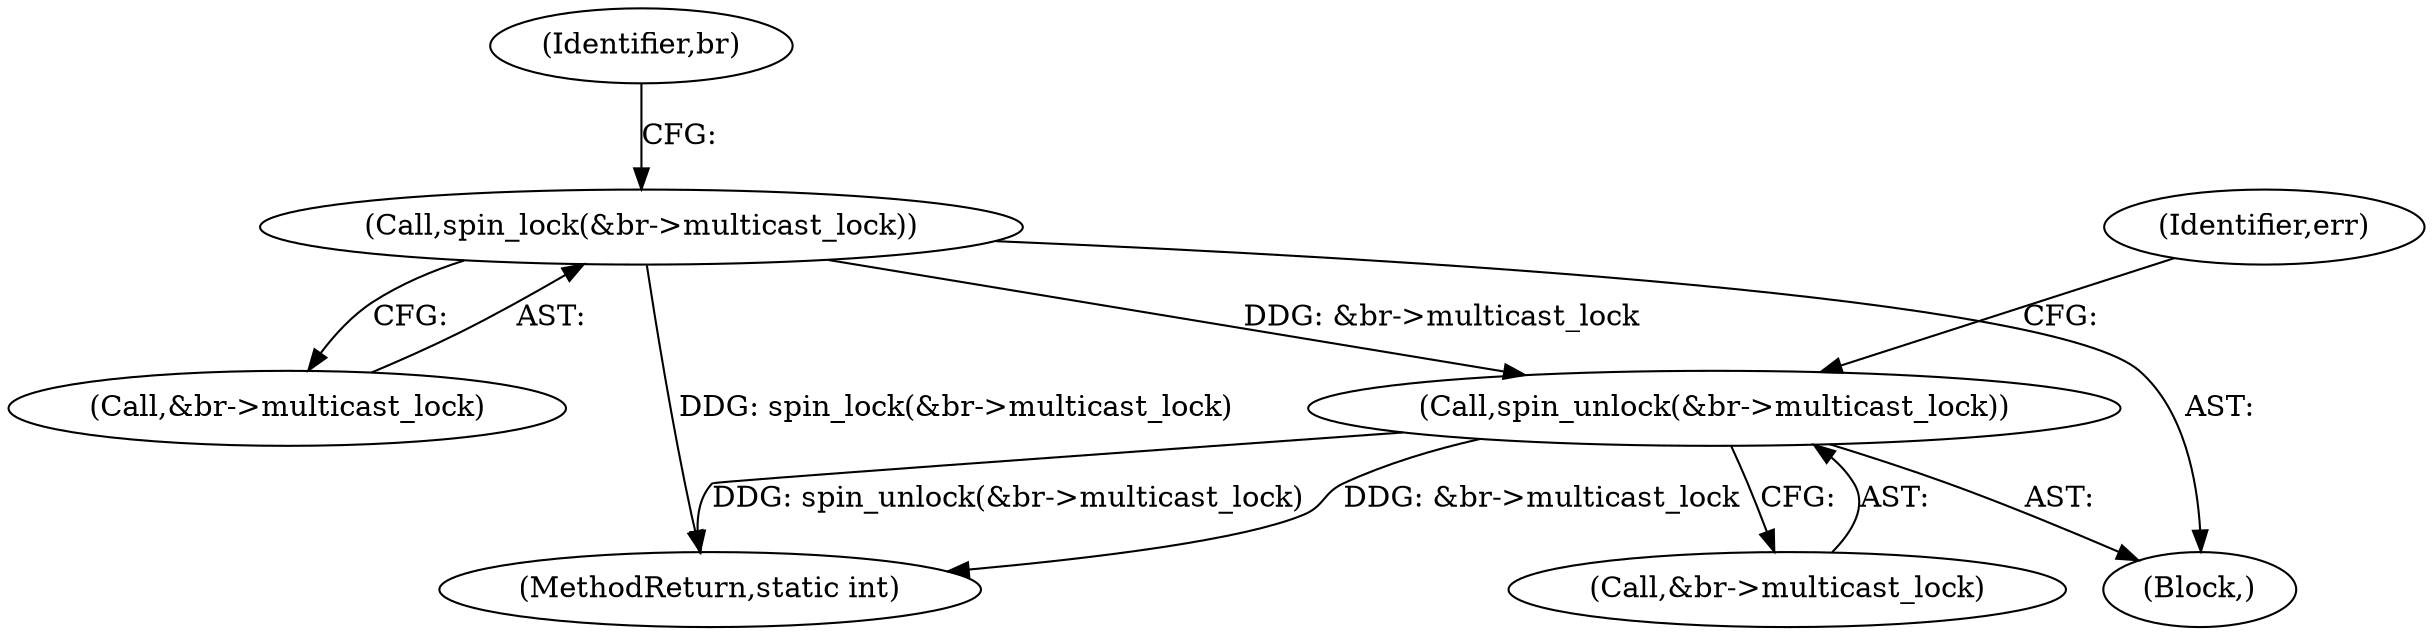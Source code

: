 digraph "0_linux_6b0d6a9b4296fa16a28d10d416db7a770fc03287@pointer" {
"1000297" [label="(Call,spin_unlock(&br->multicast_lock))"];
"1000113" [label="(Call,spin_lock(&br->multicast_lock))"];
"1000304" [label="(MethodReturn,static int)"];
"1000114" [label="(Call,&br->multicast_lock)"];
"1000123" [label="(Identifier,br)"];
"1000113" [label="(Call,spin_lock(&br->multicast_lock))"];
"1000297" [label="(Call,spin_unlock(&br->multicast_lock))"];
"1000104" [label="(Block,)"];
"1000298" [label="(Call,&br->multicast_lock)"];
"1000303" [label="(Identifier,err)"];
"1000297" -> "1000104"  [label="AST: "];
"1000297" -> "1000298"  [label="CFG: "];
"1000298" -> "1000297"  [label="AST: "];
"1000303" -> "1000297"  [label="CFG: "];
"1000297" -> "1000304"  [label="DDG: spin_unlock(&br->multicast_lock)"];
"1000297" -> "1000304"  [label="DDG: &br->multicast_lock"];
"1000113" -> "1000297"  [label="DDG: &br->multicast_lock"];
"1000113" -> "1000104"  [label="AST: "];
"1000113" -> "1000114"  [label="CFG: "];
"1000114" -> "1000113"  [label="AST: "];
"1000123" -> "1000113"  [label="CFG: "];
"1000113" -> "1000304"  [label="DDG: spin_lock(&br->multicast_lock)"];
}
